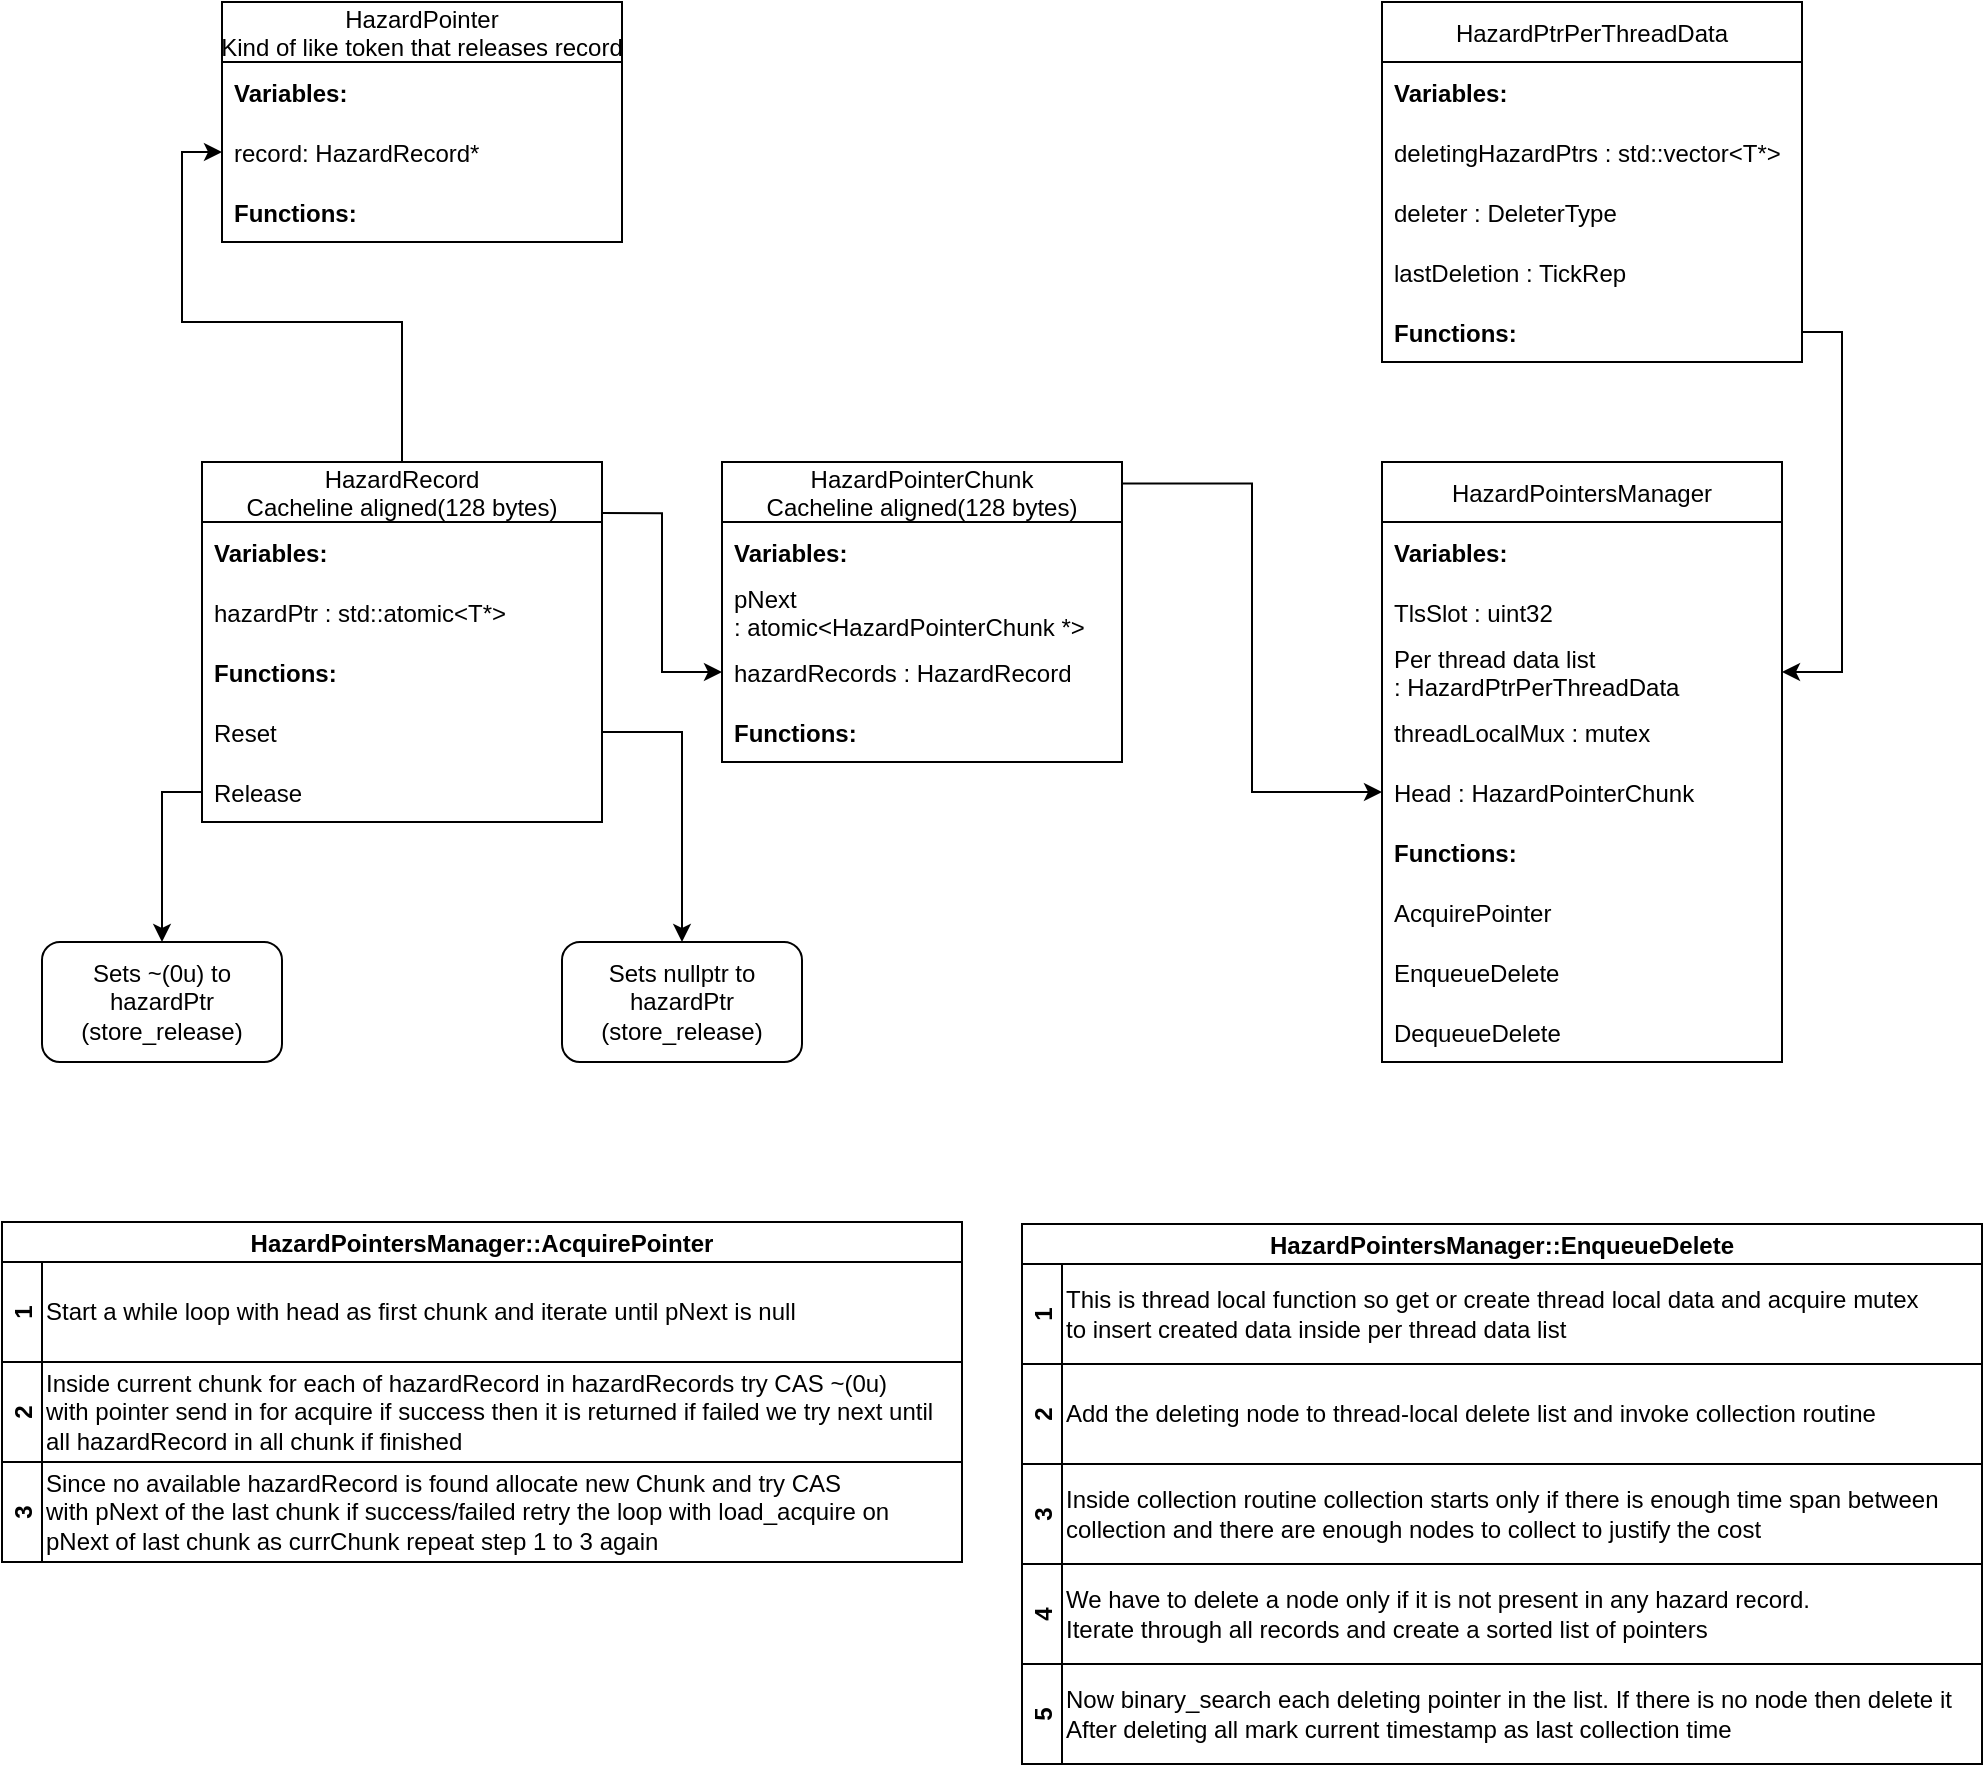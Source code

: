 <mxfile version="18.0.5" type="device"><diagram id="MoHBtDhrUpq9yLtGAoyh" name="Page-1"><mxGraphModel dx="2912" dy="2222" grid="1" gridSize="10" guides="1" tooltips="1" connect="1" arrows="1" fold="1" page="1" pageScale="1" pageWidth="850" pageHeight="1100" math="0" shadow="0"><root><mxCell id="0"/><mxCell id="1" parent="0"/><mxCell id="wXHo8X5hS91Fxm-RyDzV-1" value="HazardPointersManager" style="swimlane;fontStyle=0;childLayout=stackLayout;horizontal=1;startSize=30;horizontalStack=0;resizeParent=1;resizeParentMax=0;resizeLast=0;collapsible=1;marginBottom=0;" parent="1" vertex="1"><mxGeometry x="420" y="140" width="200" height="300" as="geometry"><mxRectangle x="420" y="140" width="50" height="30" as="alternateBounds"/></mxGeometry></mxCell><mxCell id="wXHo8X5hS91Fxm-RyDzV-2" value="Variables:" style="text;strokeColor=none;fillColor=none;align=left;verticalAlign=middle;spacingLeft=4;spacingRight=4;overflow=hidden;points=[[0,0.5],[1,0.5]];portConstraint=eastwest;rotatable=0;container=0;fontStyle=1" parent="wXHo8X5hS91Fxm-RyDzV-1" vertex="1"><mxGeometry y="30" width="200" height="30" as="geometry"><mxRectangle width="90" height="20" as="alternateBounds"/></mxGeometry></mxCell><mxCell id="wXHo8X5hS91Fxm-RyDzV-14" value="TlsSlot : uint32" style="text;strokeColor=none;fillColor=none;align=left;verticalAlign=middle;spacingLeft=4;spacingRight=4;overflow=hidden;points=[[0,0.5],[1,0.5]];portConstraint=eastwest;rotatable=0;container=0;" parent="wXHo8X5hS91Fxm-RyDzV-1" vertex="1"><mxGeometry y="60" width="200" height="30" as="geometry"><mxRectangle width="90" height="20" as="alternateBounds"/></mxGeometry></mxCell><mxCell id="wXHo8X5hS91Fxm-RyDzV-15" value="Per thread data list &#10;: HazardPtrPerThreadData" style="text;strokeColor=none;fillColor=none;align=left;verticalAlign=middle;spacingLeft=4;spacingRight=4;overflow=hidden;points=[[0,0.5],[1,0.5]];portConstraint=eastwest;rotatable=0;container=0;" parent="wXHo8X5hS91Fxm-RyDzV-1" vertex="1"><mxGeometry y="90" width="200" height="30" as="geometry"><mxRectangle width="90" height="20" as="alternateBounds"/></mxGeometry></mxCell><mxCell id="wXHo8X5hS91Fxm-RyDzV-91" value="threadLocalMux : mutex" style="text;strokeColor=none;fillColor=none;align=left;verticalAlign=middle;spacingLeft=4;spacingRight=4;overflow=hidden;points=[[0,0.5],[1,0.5]];portConstraint=eastwest;rotatable=0;container=0;" parent="wXHo8X5hS91Fxm-RyDzV-1" vertex="1"><mxGeometry y="120" width="200" height="30" as="geometry"><mxRectangle width="90" height="20" as="alternateBounds"/></mxGeometry></mxCell><mxCell id="wXHo8X5hS91Fxm-RyDzV-16" value="Head : HazardPointerChunk" style="text;strokeColor=none;fillColor=none;align=left;verticalAlign=middle;spacingLeft=4;spacingRight=4;overflow=hidden;points=[[0,0.5],[1,0.5]];portConstraint=eastwest;rotatable=0;container=0;" parent="wXHo8X5hS91Fxm-RyDzV-1" vertex="1"><mxGeometry y="150" width="200" height="30" as="geometry"><mxRectangle width="90" height="20" as="alternateBounds"/></mxGeometry></mxCell><mxCell id="wXHo8X5hS91Fxm-RyDzV-8" value="Functions:" style="text;strokeColor=none;fillColor=none;align=left;verticalAlign=middle;spacingLeft=4;spacingRight=4;overflow=hidden;points=[[0,0.5],[1,0.5]];portConstraint=eastwest;rotatable=0;container=0;fontStyle=1" parent="wXHo8X5hS91Fxm-RyDzV-1" vertex="1"><mxGeometry y="180" width="200" height="30" as="geometry"/></mxCell><mxCell id="wXHo8X5hS91Fxm-RyDzV-11" value="AcquirePointer" style="text;strokeColor=none;fillColor=none;align=left;verticalAlign=middle;spacingLeft=4;spacingRight=4;overflow=hidden;points=[[0,0.5],[1,0.5]];portConstraint=eastwest;rotatable=0;container=0;" parent="wXHo8X5hS91Fxm-RyDzV-1" vertex="1"><mxGeometry y="210" width="200" height="30" as="geometry"/></mxCell><mxCell id="wXHo8X5hS91Fxm-RyDzV-17" value="EnqueueDelete" style="text;strokeColor=none;fillColor=none;align=left;verticalAlign=middle;spacingLeft=4;spacingRight=4;overflow=hidden;points=[[0,0.5],[1,0.5]];portConstraint=eastwest;rotatable=0;container=0;" parent="wXHo8X5hS91Fxm-RyDzV-1" vertex="1"><mxGeometry y="240" width="200" height="30" as="geometry"/></mxCell><mxCell id="wXHo8X5hS91Fxm-RyDzV-18" value="DequeueDelete" style="text;strokeColor=none;fillColor=none;align=left;verticalAlign=middle;spacingLeft=4;spacingRight=4;overflow=hidden;points=[[0,0.5],[1,0.5]];portConstraint=eastwest;rotatable=0;container=0;" parent="wXHo8X5hS91Fxm-RyDzV-1" vertex="1"><mxGeometry y="270" width="200" height="30" as="geometry"/></mxCell><mxCell id="wXHo8X5hS91Fxm-RyDzV-19" value="HazardPointerChunk&#10;Cacheline aligned(128 bytes)" style="swimlane;fontStyle=0;childLayout=stackLayout;horizontal=1;startSize=30;horizontalStack=0;resizeParent=1;resizeParentMax=0;resizeLast=0;collapsible=1;marginBottom=0;" parent="1" vertex="1"><mxGeometry x="90" y="140" width="200" height="150" as="geometry"><mxRectangle x="420" y="140" width="50" height="30" as="alternateBounds"/></mxGeometry></mxCell><mxCell id="wXHo8X5hS91Fxm-RyDzV-20" value="Variables:" style="text;strokeColor=none;fillColor=none;align=left;verticalAlign=middle;spacingLeft=4;spacingRight=4;overflow=hidden;points=[[0,0.5],[1,0.5]];portConstraint=eastwest;rotatable=0;container=0;fontStyle=1" parent="wXHo8X5hS91Fxm-RyDzV-19" vertex="1"><mxGeometry y="30" width="200" height="30" as="geometry"><mxRectangle width="90" height="20" as="alternateBounds"/></mxGeometry></mxCell><mxCell id="wXHo8X5hS91Fxm-RyDzV-21" value="pNext &#10;: atomic&lt;HazardPointerChunk *&gt;" style="text;strokeColor=none;fillColor=none;align=left;verticalAlign=middle;spacingLeft=4;spacingRight=4;overflow=hidden;points=[[0,0.5],[1,0.5]];portConstraint=eastwest;rotatable=0;container=0;" parent="wXHo8X5hS91Fxm-RyDzV-19" vertex="1"><mxGeometry y="60" width="200" height="30" as="geometry"><mxRectangle width="90" height="20" as="alternateBounds"/></mxGeometry></mxCell><mxCell id="wXHo8X5hS91Fxm-RyDzV-22" value="hazardRecords : HazardRecord" style="text;strokeColor=none;fillColor=none;align=left;verticalAlign=middle;spacingLeft=4;spacingRight=4;overflow=hidden;points=[[0,0.5],[1,0.5]];portConstraint=eastwest;rotatable=0;container=0;" parent="wXHo8X5hS91Fxm-RyDzV-19" vertex="1"><mxGeometry y="90" width="200" height="30" as="geometry"><mxRectangle width="90" height="20" as="alternateBounds"/></mxGeometry></mxCell><mxCell id="wXHo8X5hS91Fxm-RyDzV-24" value="Functions:" style="text;strokeColor=none;fillColor=none;align=left;verticalAlign=middle;spacingLeft=4;spacingRight=4;overflow=hidden;points=[[0,0.5],[1,0.5]];portConstraint=eastwest;rotatable=0;container=0;fontStyle=1" parent="wXHo8X5hS91Fxm-RyDzV-19" vertex="1"><mxGeometry y="120" width="200" height="30" as="geometry"/></mxCell><mxCell id="wXHo8X5hS91Fxm-RyDzV-28" style="edgeStyle=orthogonalEdgeStyle;rounded=0;orthogonalLoop=1;jettySize=auto;html=1;exitX=1;exitY=0.072;exitDx=0;exitDy=0;entryX=0;entryY=0.5;entryDx=0;entryDy=0;exitPerimeter=0;" parent="1" source="wXHo8X5hS91Fxm-RyDzV-19" target="wXHo8X5hS91Fxm-RyDzV-16" edge="1"><mxGeometry relative="1" as="geometry"/></mxCell><mxCell id="ghzDaaUqqVUQtnMkiY0h-7" style="edgeStyle=orthogonalEdgeStyle;rounded=0;orthogonalLoop=1;jettySize=auto;html=1;exitX=0.5;exitY=0;exitDx=0;exitDy=0;entryX=0;entryY=0.5;entryDx=0;entryDy=0;" edge="1" parent="1" source="wXHo8X5hS91Fxm-RyDzV-29" target="ghzDaaUqqVUQtnMkiY0h-3"><mxGeometry relative="1" as="geometry"/></mxCell><mxCell id="wXHo8X5hS91Fxm-RyDzV-29" value="HazardRecord&#10;Cacheline aligned(128 bytes)" style="swimlane;fontStyle=0;childLayout=stackLayout;horizontal=1;startSize=30;horizontalStack=0;resizeParent=1;resizeParentMax=0;resizeLast=0;collapsible=1;marginBottom=0;" parent="1" vertex="1"><mxGeometry x="-170" y="140" width="200" height="180" as="geometry"><mxRectangle x="420" y="140" width="50" height="30" as="alternateBounds"/></mxGeometry></mxCell><mxCell id="wXHo8X5hS91Fxm-RyDzV-30" value="Variables:" style="text;strokeColor=none;fillColor=none;align=left;verticalAlign=middle;spacingLeft=4;spacingRight=4;overflow=hidden;points=[[0,0.5],[1,0.5]];portConstraint=eastwest;rotatable=0;container=0;fontStyle=1" parent="wXHo8X5hS91Fxm-RyDzV-29" vertex="1"><mxGeometry y="30" width="200" height="30" as="geometry"><mxRectangle width="90" height="20" as="alternateBounds"/></mxGeometry></mxCell><mxCell id="wXHo8X5hS91Fxm-RyDzV-31" value="hazardPtr : std::atomic&lt;T*&gt;" style="text;strokeColor=none;fillColor=none;align=left;verticalAlign=middle;spacingLeft=4;spacingRight=4;overflow=hidden;points=[[0,0.5],[1,0.5]];portConstraint=eastwest;rotatable=0;container=0;" parent="wXHo8X5hS91Fxm-RyDzV-29" vertex="1"><mxGeometry y="60" width="200" height="30" as="geometry"><mxRectangle width="90" height="20" as="alternateBounds"/></mxGeometry></mxCell><mxCell id="wXHo8X5hS91Fxm-RyDzV-34" value="Functions:" style="text;strokeColor=none;fillColor=none;align=left;verticalAlign=middle;spacingLeft=4;spacingRight=4;overflow=hidden;points=[[0,0.5],[1,0.5]];portConstraint=eastwest;rotatable=0;container=0;fontStyle=1" parent="wXHo8X5hS91Fxm-RyDzV-29" vertex="1"><mxGeometry y="90" width="200" height="30" as="geometry"/></mxCell><mxCell id="wXHo8X5hS91Fxm-RyDzV-37" value="Reset" style="text;strokeColor=none;fillColor=none;align=left;verticalAlign=middle;spacingLeft=4;spacingRight=4;overflow=hidden;points=[[0,0.5],[1,0.5]];portConstraint=eastwest;rotatable=0;container=0;" parent="wXHo8X5hS91Fxm-RyDzV-29" vertex="1"><mxGeometry y="120" width="200" height="30" as="geometry"><mxRectangle width="90" height="20" as="alternateBounds"/></mxGeometry></mxCell><mxCell id="wXHo8X5hS91Fxm-RyDzV-38" value="Release" style="text;strokeColor=none;fillColor=none;align=left;verticalAlign=middle;spacingLeft=4;spacingRight=4;overflow=hidden;points=[[0,0.5],[1,0.5]];portConstraint=eastwest;rotatable=0;container=0;" parent="wXHo8X5hS91Fxm-RyDzV-29" vertex="1"><mxGeometry y="150" width="200" height="30" as="geometry"><mxRectangle width="90" height="20" as="alternateBounds"/></mxGeometry></mxCell><mxCell id="wXHo8X5hS91Fxm-RyDzV-35" style="edgeStyle=orthogonalEdgeStyle;rounded=0;orthogonalLoop=1;jettySize=auto;html=1;exitX=0.998;exitY=0.142;exitDx=0;exitDy=0;entryX=0;entryY=0.5;entryDx=0;entryDy=0;exitPerimeter=0;" parent="1" source="wXHo8X5hS91Fxm-RyDzV-29" target="wXHo8X5hS91Fxm-RyDzV-22" edge="1"><mxGeometry relative="1" as="geometry"/></mxCell><mxCell id="wXHo8X5hS91Fxm-RyDzV-40" value="Sets nullptr to hazardPtr&lt;br&gt;(store_release)" style="rounded=1;whiteSpace=wrap;html=1;" parent="1" vertex="1"><mxGeometry x="10" y="380" width="120" height="60" as="geometry"/></mxCell><mxCell id="wXHo8X5hS91Fxm-RyDzV-41" style="edgeStyle=orthogonalEdgeStyle;rounded=0;orthogonalLoop=1;jettySize=auto;html=1;exitX=1;exitY=0.5;exitDx=0;exitDy=0;entryX=0.5;entryY=0;entryDx=0;entryDy=0;" parent="1" source="wXHo8X5hS91Fxm-RyDzV-37" target="wXHo8X5hS91Fxm-RyDzV-40" edge="1"><mxGeometry relative="1" as="geometry"/></mxCell><mxCell id="wXHo8X5hS91Fxm-RyDzV-43" value="Sets ~(0u) to hazardPtr&lt;br&gt;(store_release)" style="rounded=1;whiteSpace=wrap;html=1;" parent="1" vertex="1"><mxGeometry x="-250" y="380" width="120" height="60" as="geometry"/></mxCell><mxCell id="wXHo8X5hS91Fxm-RyDzV-44" style="edgeStyle=orthogonalEdgeStyle;rounded=0;orthogonalLoop=1;jettySize=auto;html=1;exitX=0;exitY=0.5;exitDx=0;exitDy=0;" parent="1" source="wXHo8X5hS91Fxm-RyDzV-38" target="wXHo8X5hS91Fxm-RyDzV-43" edge="1"><mxGeometry relative="1" as="geometry"/></mxCell><mxCell id="wXHo8X5hS91Fxm-RyDzV-45" value="HazardPtrPerThreadData" style="swimlane;fontStyle=0;childLayout=stackLayout;horizontal=1;startSize=30;horizontalStack=0;resizeParent=1;resizeParentMax=0;resizeLast=0;collapsible=1;marginBottom=0;" parent="1" vertex="1"><mxGeometry x="420" y="-90" width="210" height="180" as="geometry"><mxRectangle x="420" y="140" width="50" height="30" as="alternateBounds"/></mxGeometry></mxCell><mxCell id="wXHo8X5hS91Fxm-RyDzV-46" value="Variables:" style="text;strokeColor=none;fillColor=none;align=left;verticalAlign=middle;spacingLeft=4;spacingRight=4;overflow=hidden;points=[[0,0.5],[1,0.5]];portConstraint=eastwest;rotatable=0;container=0;fontStyle=1" parent="wXHo8X5hS91Fxm-RyDzV-45" vertex="1"><mxGeometry y="30" width="210" height="30" as="geometry"><mxRectangle width="90" height="20" as="alternateBounds"/></mxGeometry></mxCell><mxCell id="wXHo8X5hS91Fxm-RyDzV-47" value="deletingHazardPtrs : std::vector&lt;T*&gt;" style="text;strokeColor=none;fillColor=none;align=left;verticalAlign=middle;spacingLeft=4;spacingRight=4;overflow=hidden;points=[[0,0.5],[1,0.5]];portConstraint=eastwest;rotatable=0;container=0;" parent="wXHo8X5hS91Fxm-RyDzV-45" vertex="1"><mxGeometry y="60" width="210" height="30" as="geometry"><mxRectangle width="90" height="20" as="alternateBounds"/></mxGeometry></mxCell><mxCell id="wXHo8X5hS91Fxm-RyDzV-60" value="deleter : DeleterType" style="text;strokeColor=none;fillColor=none;align=left;verticalAlign=middle;spacingLeft=4;spacingRight=4;overflow=hidden;points=[[0,0.5],[1,0.5]];portConstraint=eastwest;rotatable=0;container=0;" parent="wXHo8X5hS91Fxm-RyDzV-45" vertex="1"><mxGeometry y="90" width="210" height="30" as="geometry"><mxRectangle width="90" height="20" as="alternateBounds"/></mxGeometry></mxCell><mxCell id="wXHo8X5hS91Fxm-RyDzV-61" value="lastDeletion : TickRep" style="text;strokeColor=none;fillColor=none;align=left;verticalAlign=middle;spacingLeft=4;spacingRight=4;overflow=hidden;points=[[0,0.5],[1,0.5]];portConstraint=eastwest;rotatable=0;container=0;" parent="wXHo8X5hS91Fxm-RyDzV-45" vertex="1"><mxGeometry y="120" width="210" height="30" as="geometry"><mxRectangle width="90" height="20" as="alternateBounds"/></mxGeometry></mxCell><mxCell id="wXHo8X5hS91Fxm-RyDzV-50" value="Functions:" style="text;strokeColor=none;fillColor=none;align=left;verticalAlign=middle;spacingLeft=4;spacingRight=4;overflow=hidden;points=[[0,0.5],[1,0.5]];portConstraint=eastwest;rotatable=0;container=0;fontStyle=1" parent="wXHo8X5hS91Fxm-RyDzV-45" vertex="1"><mxGeometry y="150" width="210" height="30" as="geometry"/></mxCell><mxCell id="wXHo8X5hS91Fxm-RyDzV-62" style="edgeStyle=orthogonalEdgeStyle;rounded=0;orthogonalLoop=1;jettySize=auto;html=1;exitX=1;exitY=0.5;exitDx=0;exitDy=0;entryX=1;entryY=0.5;entryDx=0;entryDy=0;" parent="1" source="wXHo8X5hS91Fxm-RyDzV-50" target="wXHo8X5hS91Fxm-RyDzV-15" edge="1"><mxGeometry relative="1" as="geometry"/></mxCell><mxCell id="wXHo8X5hS91Fxm-RyDzV-71" value="HazardPointersManager::AcquirePointer" style="swimlane;childLayout=stackLayout;resizeParent=1;resizeParentMax=0;horizontal=1;startSize=20;horizontalStack=0;" parent="1" vertex="1"><mxGeometry x="-270" y="520" width="480" height="170" as="geometry"/></mxCell><mxCell id="wXHo8X5hS91Fxm-RyDzV-72" value="1" style="swimlane;startSize=20;horizontal=0;" parent="wXHo8X5hS91Fxm-RyDzV-71" vertex="1"><mxGeometry y="20" width="480" height="50" as="geometry"/></mxCell><mxCell id="wXHo8X5hS91Fxm-RyDzV-77" value="Start a while loop with head as first chunk and iterate until pNext is null" style="text;html=1;align=left;verticalAlign=middle;resizable=0;points=[];autosize=1;strokeColor=none;fillColor=none;" parent="wXHo8X5hS91Fxm-RyDzV-72" vertex="1"><mxGeometry x="20" y="15" width="390" height="20" as="geometry"/></mxCell><mxCell id="wXHo8X5hS91Fxm-RyDzV-79" value="2" style="swimlane;startSize=20;horizontal=0;" parent="wXHo8X5hS91Fxm-RyDzV-71" vertex="1"><mxGeometry y="70" width="480" height="50" as="geometry"/></mxCell><mxCell id="wXHo8X5hS91Fxm-RyDzV-81" value="Inside current chunk for each of hazardRecord in hazardRecords try CAS ~(0u)&lt;br&gt;with pointer send in for acquire if success then it is returned if failed we try next until &lt;br&gt;all hazardRecord in all chunk if finished" style="text;html=1;align=left;verticalAlign=middle;resizable=0;points=[];autosize=1;strokeColor=none;fillColor=none;" parent="wXHo8X5hS91Fxm-RyDzV-79" vertex="1"><mxGeometry x="20" width="460" height="50" as="geometry"/></mxCell><mxCell id="wXHo8X5hS91Fxm-RyDzV-82" value="3" style="swimlane;startSize=20;horizontal=0;" parent="wXHo8X5hS91Fxm-RyDzV-71" vertex="1"><mxGeometry y="120" width="480" height="50" as="geometry"/></mxCell><mxCell id="wXHo8X5hS91Fxm-RyDzV-83" value="Since no available hazardRecord is found allocate new Chunk and try CAS &lt;br&gt;with pNext of the last chunk if success/failed retry the loop with load_acquire on &lt;br&gt;pNext of last chunk as currChunk repeat step 1 to 3 again" style="text;html=1;align=left;verticalAlign=middle;resizable=0;points=[];autosize=1;strokeColor=none;fillColor=none;" parent="wXHo8X5hS91Fxm-RyDzV-82" vertex="1"><mxGeometry x="20" width="440" height="50" as="geometry"/></mxCell><mxCell id="wXHo8X5hS91Fxm-RyDzV-84" value="HazardPointersManager::EnqueueDelete" style="swimlane;childLayout=stackLayout;resizeParent=1;resizeParentMax=0;horizontal=1;startSize=20;horizontalStack=0;" parent="1" vertex="1"><mxGeometry x="240" y="521" width="480" height="270" as="geometry"/></mxCell><mxCell id="wXHo8X5hS91Fxm-RyDzV-85" value="1" style="swimlane;startSize=20;horizontal=0;" parent="wXHo8X5hS91Fxm-RyDzV-84" vertex="1"><mxGeometry y="20" width="480" height="50" as="geometry"/></mxCell><mxCell id="wXHo8X5hS91Fxm-RyDzV-86" value="This is thread local function so get or create thread local data and acquire mutex &lt;br&gt;to insert created data inside per thread data list" style="text;html=1;align=left;verticalAlign=middle;resizable=0;points=[];autosize=1;strokeColor=none;fillColor=none;" parent="wXHo8X5hS91Fxm-RyDzV-85" vertex="1"><mxGeometry x="20" y="10" width="440" height="30" as="geometry"/></mxCell><mxCell id="wXHo8X5hS91Fxm-RyDzV-87" value="2" style="swimlane;startSize=20;horizontal=0;" parent="wXHo8X5hS91Fxm-RyDzV-84" vertex="1"><mxGeometry y="70" width="480" height="50" as="geometry"/></mxCell><mxCell id="wXHo8X5hS91Fxm-RyDzV-88" value="Add the deleting node to thread-local delete list and invoke collection routine" style="text;html=1;align=left;verticalAlign=middle;resizable=0;points=[];autosize=1;strokeColor=none;fillColor=none;" parent="wXHo8X5hS91Fxm-RyDzV-87" vertex="1"><mxGeometry x="20" y="15" width="420" height="20" as="geometry"/></mxCell><mxCell id="wXHo8X5hS91Fxm-RyDzV-89" value="3" style="swimlane;startSize=20;horizontal=0;" parent="wXHo8X5hS91Fxm-RyDzV-84" vertex="1"><mxGeometry y="120" width="480" height="50" as="geometry"/></mxCell><mxCell id="wXHo8X5hS91Fxm-RyDzV-90" value="Inside collection routine collection starts only if there is enough time span between &lt;br&gt;collection and there are enough nodes to collect to justify the cost" style="text;html=1;align=left;verticalAlign=middle;resizable=0;points=[];autosize=1;strokeColor=none;fillColor=none;" parent="wXHo8X5hS91Fxm-RyDzV-89" vertex="1"><mxGeometry x="20" y="10" width="450" height="30" as="geometry"/></mxCell><mxCell id="wXHo8X5hS91Fxm-RyDzV-92" value="4" style="swimlane;startSize=20;horizontal=0;" parent="wXHo8X5hS91Fxm-RyDzV-84" vertex="1"><mxGeometry y="170" width="480" height="50" as="geometry"/></mxCell><mxCell id="wXHo8X5hS91Fxm-RyDzV-93" value="We have to delete a node only if it is not present in any hazard record. &lt;br&gt;Iterate through all records and create a sorted list of pointers" style="text;html=1;align=left;verticalAlign=middle;resizable=0;points=[];autosize=1;strokeColor=none;fillColor=none;" parent="wXHo8X5hS91Fxm-RyDzV-92" vertex="1"><mxGeometry x="20" y="10" width="390" height="30" as="geometry"/></mxCell><mxCell id="wXHo8X5hS91Fxm-RyDzV-94" value="5" style="swimlane;startSize=20;horizontal=0;" parent="wXHo8X5hS91Fxm-RyDzV-84" vertex="1"><mxGeometry y="220" width="480" height="50" as="geometry"/></mxCell><mxCell id="wXHo8X5hS91Fxm-RyDzV-95" value="Now binary_search each deleting pointer in the list. If there is no node then delete it&lt;br&gt;After deleting all mark current timestamp as last collection time" style="text;html=1;align=left;verticalAlign=middle;resizable=0;points=[];autosize=1;strokeColor=none;fillColor=none;" parent="wXHo8X5hS91Fxm-RyDzV-94" vertex="1"><mxGeometry x="20" y="10" width="460" height="30" as="geometry"/></mxCell><mxCell id="ghzDaaUqqVUQtnMkiY0h-1" value="HazardPointer&#10;Kind of like token that releases record" style="swimlane;fontStyle=0;childLayout=stackLayout;horizontal=1;startSize=30;horizontalStack=0;resizeParent=1;resizeParentMax=0;resizeLast=0;collapsible=1;marginBottom=0;" vertex="1" parent="1"><mxGeometry x="-160" y="-90" width="200" height="120" as="geometry"><mxRectangle x="420" y="140" width="50" height="30" as="alternateBounds"/></mxGeometry></mxCell><mxCell id="ghzDaaUqqVUQtnMkiY0h-2" value="Variables:" style="text;strokeColor=none;fillColor=none;align=left;verticalAlign=middle;spacingLeft=4;spacingRight=4;overflow=hidden;points=[[0,0.5],[1,0.5]];portConstraint=eastwest;rotatable=0;container=0;fontStyle=1" vertex="1" parent="ghzDaaUqqVUQtnMkiY0h-1"><mxGeometry y="30" width="200" height="30" as="geometry"><mxRectangle width="90" height="20" as="alternateBounds"/></mxGeometry></mxCell><mxCell id="ghzDaaUqqVUQtnMkiY0h-3" value="record: HazardRecord*" style="text;strokeColor=none;fillColor=none;align=left;verticalAlign=middle;spacingLeft=4;spacingRight=4;overflow=hidden;points=[[0,0.5],[1,0.5]];portConstraint=eastwest;rotatable=0;container=0;" vertex="1" parent="ghzDaaUqqVUQtnMkiY0h-1"><mxGeometry y="60" width="200" height="30" as="geometry"><mxRectangle width="90" height="20" as="alternateBounds"/></mxGeometry></mxCell><mxCell id="ghzDaaUqqVUQtnMkiY0h-4" value="Functions:" style="text;strokeColor=none;fillColor=none;align=left;verticalAlign=middle;spacingLeft=4;spacingRight=4;overflow=hidden;points=[[0,0.5],[1,0.5]];portConstraint=eastwest;rotatable=0;container=0;fontStyle=1" vertex="1" parent="ghzDaaUqqVUQtnMkiY0h-1"><mxGeometry y="90" width="200" height="30" as="geometry"/></mxCell></root></mxGraphModel></diagram></mxfile>